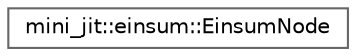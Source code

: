 digraph "Graphical Class Hierarchy"
{
 // LATEX_PDF_SIZE
  bgcolor="transparent";
  edge [fontname=Helvetica,fontsize=10,labelfontname=Helvetica,labelfontsize=10];
  node [fontname=Helvetica,fontsize=10,shape=box,height=0.2,width=0.4];
  rankdir="LR";
  Node0 [id="Node000000",label="mini_jit::einsum::EinsumNode",height=0.2,width=0.4,color="grey40", fillcolor="white", style="filled",URL="$structmini__jit_1_1einsum_1_1EinsumNode.html",tooltip=" "];
}
